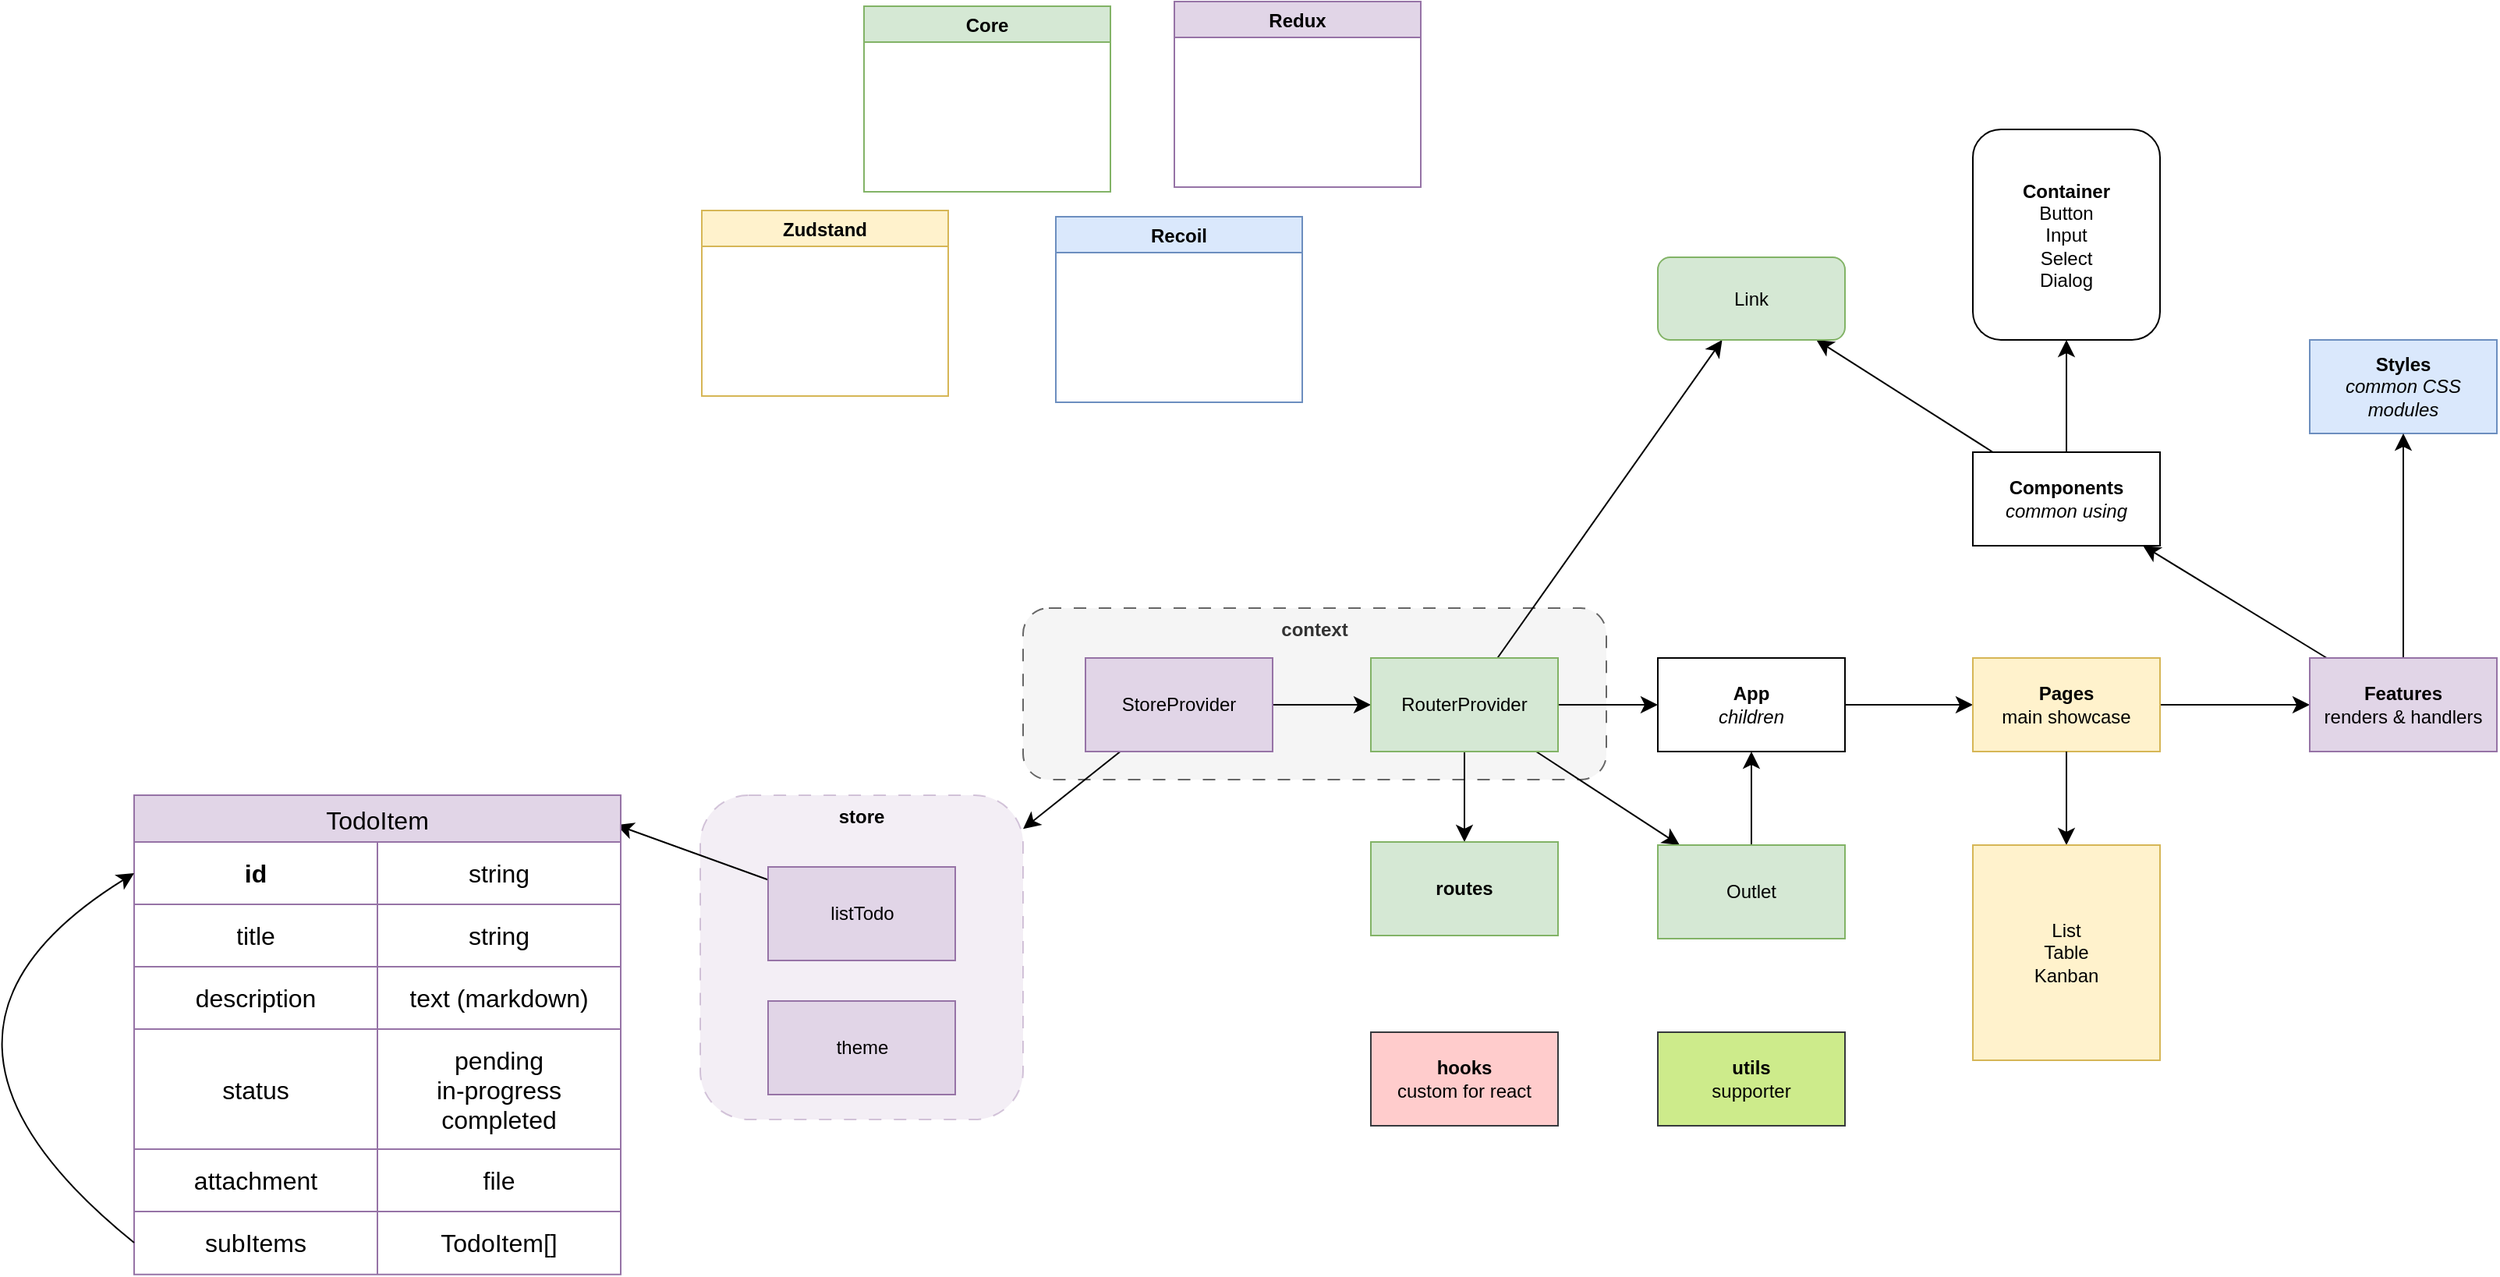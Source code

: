 <mxfile version="26.1.1" pages="2">
  <diagram id="2spP6fZre4tpmlTspzjA" name="To do list - React">
    <mxGraphModel dx="2709" dy="1238" grid="0" gridSize="10" guides="1" tooltips="1" connect="1" arrows="1" fold="1" page="0" pageScale="1" pageWidth="850" pageHeight="1100" math="0" shadow="0">
      <root>
        <mxCell id="0" />
        <mxCell id="1" parent="0" />
        <mxCell id="2zN6kfxq5V9tb6Kz_Sen-36" value="store" style="rounded=1;whiteSpace=wrap;html=1;verticalAlign=top;fontStyle=1;dashed=1;dashPattern=8 8;fillColor=#e1d5e7;strokeColor=#9673a6;opacity=40;" vertex="1" parent="1">
          <mxGeometry x="-472" y="348" width="207" height="208" as="geometry" />
        </mxCell>
        <mxCell id="2zN6kfxq5V9tb6Kz_Sen-35" value="context" style="rounded=1;whiteSpace=wrap;html=1;verticalAlign=top;fontStyle=1;dashed=1;dashPattern=8 8;fillColor=#f5f5f5;fontColor=#333333;strokeColor=#666666;" vertex="1" parent="1">
          <mxGeometry x="-265" y="228" width="374" height="110" as="geometry" />
        </mxCell>
        <mxCell id="2zN6kfxq5V9tb6Kz_Sen-3" value="Recoil" style="swimlane;fillColor=#dae8fc;strokeColor=#6c8ebf;" vertex="1" parent="1">
          <mxGeometry x="-244" y="-23" width="158" height="119" as="geometry" />
        </mxCell>
        <mxCell id="2zN6kfxq5V9tb6Kz_Sen-8" value="" style="edgeStyle=none;curved=1;rounded=0;orthogonalLoop=1;jettySize=auto;html=1;fontSize=12;startSize=8;endSize=8;" edge="1" parent="1" source="2zN6kfxq5V9tb6Kz_Sen-1" target="2zN6kfxq5V9tb6Kz_Sen-7">
          <mxGeometry relative="1" as="geometry" />
        </mxCell>
        <mxCell id="2zN6kfxq5V9tb6Kz_Sen-17" value="" style="edgeStyle=none;curved=1;rounded=0;orthogonalLoop=1;jettySize=auto;html=1;fontSize=12;startSize=8;endSize=8;" edge="1" parent="1" source="2zN6kfxq5V9tb6Kz_Sen-1" target="2zN6kfxq5V9tb6Kz_Sen-36">
          <mxGeometry relative="1" as="geometry" />
        </mxCell>
        <mxCell id="2zN6kfxq5V9tb6Kz_Sen-1" value="StoreProvider" style="rounded=0;whiteSpace=wrap;html=1;fillColor=#e1d5e7;strokeColor=#9673a6;" vertex="1" parent="1">
          <mxGeometry x="-225" y="260" width="120" height="60" as="geometry" />
        </mxCell>
        <mxCell id="2zN6kfxq5V9tb6Kz_Sen-4" value="Core" style="swimlane;fillColor=#d5e8d4;strokeColor=#82b366;" vertex="1" parent="1">
          <mxGeometry x="-367" y="-158" width="158" height="119" as="geometry" />
        </mxCell>
        <mxCell id="2zN6kfxq5V9tb6Kz_Sen-5" value="Redux" style="swimlane;fillColor=#e1d5e7;strokeColor=#9673a6;" vertex="1" parent="1">
          <mxGeometry x="-168" y="-161" width="158" height="119" as="geometry" />
        </mxCell>
        <mxCell id="2zN6kfxq5V9tb6Kz_Sen-6" value="Zudstand" style="swimlane;fillColor=#fff2cc;strokeColor=#d6b656;" vertex="1" parent="1">
          <mxGeometry x="-471" y="-27" width="158" height="119" as="geometry" />
        </mxCell>
        <mxCell id="2zN6kfxq5V9tb6Kz_Sen-10" value="" style="edgeStyle=none;curved=1;rounded=0;orthogonalLoop=1;jettySize=auto;html=1;fontSize=12;startSize=8;endSize=8;" edge="1" parent="1" source="2zN6kfxq5V9tb6Kz_Sen-7" target="2zN6kfxq5V9tb6Kz_Sen-9">
          <mxGeometry relative="1" as="geometry" />
        </mxCell>
        <mxCell id="2zN6kfxq5V9tb6Kz_Sen-12" value="" style="edgeStyle=none;curved=1;rounded=0;orthogonalLoop=1;jettySize=auto;html=1;fontSize=12;startSize=8;endSize=8;" edge="1" parent="1" source="2zN6kfxq5V9tb6Kz_Sen-7" target="2zN6kfxq5V9tb6Kz_Sen-11">
          <mxGeometry relative="1" as="geometry" />
        </mxCell>
        <mxCell id="2zN6kfxq5V9tb6Kz_Sen-13" style="edgeStyle=none;curved=1;rounded=0;orthogonalLoop=1;jettySize=auto;html=1;fontSize=12;startSize=8;endSize=8;" edge="1" parent="1" source="2zN6kfxq5V9tb6Kz_Sen-7" target="2zN6kfxq5V9tb6Kz_Sen-14">
          <mxGeometry relative="1" as="geometry">
            <mxPoint x="179" y="376" as="targetPoint" />
          </mxGeometry>
        </mxCell>
        <mxCell id="2zN6kfxq5V9tb6Kz_Sen-33" style="edgeStyle=none;curved=1;rounded=0;orthogonalLoop=1;jettySize=auto;html=1;fontSize=12;startSize=8;endSize=8;" edge="1" parent="1" source="2zN6kfxq5V9tb6Kz_Sen-7" target="2zN6kfxq5V9tb6Kz_Sen-32">
          <mxGeometry relative="1" as="geometry" />
        </mxCell>
        <mxCell id="2zN6kfxq5V9tb6Kz_Sen-7" value="RouterProvider" style="rounded=0;whiteSpace=wrap;html=1;fillColor=#d5e8d4;strokeColor=#82b366;" vertex="1" parent="1">
          <mxGeometry x="-42" y="260" width="120" height="60" as="geometry" />
        </mxCell>
        <mxCell id="2zN6kfxq5V9tb6Kz_Sen-20" style="edgeStyle=none;curved=1;rounded=0;orthogonalLoop=1;jettySize=auto;html=1;fontSize=12;startSize=8;endSize=8;" edge="1" parent="1" source="2zN6kfxq5V9tb6Kz_Sen-9" target="2zN6kfxq5V9tb6Kz_Sen-22">
          <mxGeometry relative="1" as="geometry">
            <mxPoint x="344" y="183" as="targetPoint" />
          </mxGeometry>
        </mxCell>
        <mxCell id="2zN6kfxq5V9tb6Kz_Sen-9" value="&lt;div&gt;&lt;b&gt;App&lt;/b&gt;&lt;/div&gt;&lt;i&gt;children&lt;/i&gt;" style="rounded=0;whiteSpace=wrap;html=1;" vertex="1" parent="1">
          <mxGeometry x="142" y="260" width="120" height="60" as="geometry" />
        </mxCell>
        <mxCell id="2zN6kfxq5V9tb6Kz_Sen-11" value="routes" style="rounded=0;whiteSpace=wrap;html=1;fillColor=#d5e8d4;strokeColor=#82b366;fontStyle=1" vertex="1" parent="1">
          <mxGeometry x="-42" y="378" width="120" height="60" as="geometry" />
        </mxCell>
        <mxCell id="2zN6kfxq5V9tb6Kz_Sen-15" style="edgeStyle=none;curved=1;rounded=0;orthogonalLoop=1;jettySize=auto;html=1;fontSize=12;startSize=8;endSize=8;" edge="1" parent="1" source="2zN6kfxq5V9tb6Kz_Sen-14" target="2zN6kfxq5V9tb6Kz_Sen-9">
          <mxGeometry relative="1" as="geometry" />
        </mxCell>
        <mxCell id="2zN6kfxq5V9tb6Kz_Sen-14" value="Outlet" style="whiteSpace=wrap;html=1;fillColor=#d5e8d4;strokeColor=#82b366;" vertex="1" parent="1">
          <mxGeometry x="142" y="380" width="120" height="60" as="geometry" />
        </mxCell>
        <mxCell id="2zN6kfxq5V9tb6Kz_Sen-41" value="" style="edgeStyle=none;curved=1;rounded=0;orthogonalLoop=1;jettySize=auto;html=1;fontSize=12;startSize=8;endSize=8;entryX=0.991;entryY=0.062;entryDx=0;entryDy=0;entryPerimeter=0;" edge="1" parent="1" source="2zN6kfxq5V9tb6Kz_Sen-16" target="2zN6kfxq5V9tb6Kz_Sen-43">
          <mxGeometry relative="1" as="geometry">
            <mxPoint x="-537.0" y="455.096" as="targetPoint" />
          </mxGeometry>
        </mxCell>
        <mxCell id="2zN6kfxq5V9tb6Kz_Sen-16" value="listTodo" style="rounded=0;whiteSpace=wrap;html=1;fillColor=#e1d5e7;strokeColor=#9673a6;" vertex="1" parent="1">
          <mxGeometry x="-428.5" y="394" width="120" height="60" as="geometry" />
        </mxCell>
        <mxCell id="2zN6kfxq5V9tb6Kz_Sen-19" value="&lt;div&gt;&lt;b&gt;Container&lt;/b&gt;&lt;br&gt;&lt;/div&gt;&lt;div&gt;Button&lt;/div&gt;&lt;div&gt;Input&lt;/div&gt;&lt;div&gt;Select&lt;/div&gt;&lt;div&gt;Dialog&lt;br&gt;&lt;/div&gt;" style="rounded=1;whiteSpace=wrap;html=1;" vertex="1" parent="1">
          <mxGeometry x="344" y="-79" width="120" height="135" as="geometry" />
        </mxCell>
        <mxCell id="2zN6kfxq5V9tb6Kz_Sen-30" style="edgeStyle=none;curved=1;rounded=0;orthogonalLoop=1;jettySize=auto;html=1;fontSize=12;startSize=8;endSize=8;" edge="1" parent="1" source="2zN6kfxq5V9tb6Kz_Sen-21" target="2zN6kfxq5V9tb6Kz_Sen-19">
          <mxGeometry relative="1" as="geometry" />
        </mxCell>
        <mxCell id="2zN6kfxq5V9tb6Kz_Sen-31" style="edgeStyle=none;curved=1;rounded=0;orthogonalLoop=1;jettySize=auto;html=1;fontSize=12;startSize=8;endSize=8;" edge="1" parent="1" source="2zN6kfxq5V9tb6Kz_Sen-21" target="2zN6kfxq5V9tb6Kz_Sen-32">
          <mxGeometry relative="1" as="geometry">
            <mxPoint x="291" y="61" as="targetPoint" />
          </mxGeometry>
        </mxCell>
        <mxCell id="2zN6kfxq5V9tb6Kz_Sen-21" value="&lt;div&gt;&lt;b&gt;Components&lt;/b&gt;&lt;/div&gt;&lt;div&gt;&lt;i&gt;common using&lt;/i&gt;&lt;br&gt;&lt;/div&gt;" style="rounded=0;whiteSpace=wrap;html=1;" vertex="1" parent="1">
          <mxGeometry x="344" y="128" width="120" height="60" as="geometry" />
        </mxCell>
        <mxCell id="2zN6kfxq5V9tb6Kz_Sen-26" style="edgeStyle=none;curved=1;rounded=0;orthogonalLoop=1;jettySize=auto;html=1;fontSize=12;startSize=8;endSize=8;" edge="1" parent="1" source="2zN6kfxq5V9tb6Kz_Sen-22" target="2zN6kfxq5V9tb6Kz_Sen-25">
          <mxGeometry relative="1" as="geometry" />
        </mxCell>
        <mxCell id="2zN6kfxq5V9tb6Kz_Sen-22" value="&lt;div&gt;&lt;b&gt;Pages&lt;/b&gt;&lt;/div&gt;&lt;div&gt;main showcase&lt;br&gt;&lt;/div&gt;" style="rounded=0;whiteSpace=wrap;html=1;fillColor=#fff2cc;strokeColor=#d6b656;" vertex="1" parent="1">
          <mxGeometry x="344" y="260" width="120" height="60" as="geometry" />
        </mxCell>
        <mxCell id="2zN6kfxq5V9tb6Kz_Sen-23" value="&lt;b&gt;Styles&lt;/b&gt;&lt;br&gt;&lt;i&gt;common CSS modules&lt;/i&gt;" style="rounded=0;whiteSpace=wrap;html=1;fillColor=#dae8fc;strokeColor=#6c8ebf;" vertex="1" parent="1">
          <mxGeometry x="560" y="56" width="120" height="60" as="geometry" />
        </mxCell>
        <mxCell id="2zN6kfxq5V9tb6Kz_Sen-27" style="edgeStyle=none;curved=1;rounded=0;orthogonalLoop=1;jettySize=auto;html=1;fontSize=12;startSize=8;endSize=8;" edge="1" parent="1" source="2zN6kfxq5V9tb6Kz_Sen-25" target="2zN6kfxq5V9tb6Kz_Sen-21">
          <mxGeometry relative="1" as="geometry" />
        </mxCell>
        <mxCell id="2zN6kfxq5V9tb6Kz_Sen-29" style="edgeStyle=none;curved=1;rounded=0;orthogonalLoop=1;jettySize=auto;html=1;fontSize=12;startSize=8;endSize=8;" edge="1" parent="1" source="2zN6kfxq5V9tb6Kz_Sen-25" target="2zN6kfxq5V9tb6Kz_Sen-23">
          <mxGeometry relative="1" as="geometry" />
        </mxCell>
        <mxCell id="2zN6kfxq5V9tb6Kz_Sen-39" value="" style="edgeStyle=none;curved=1;rounded=0;orthogonalLoop=1;jettySize=auto;html=1;fontSize=12;startSize=8;endSize=8;" edge="1" parent="1" source="2zN6kfxq5V9tb6Kz_Sen-22" target="2zN6kfxq5V9tb6Kz_Sen-38">
          <mxGeometry relative="1" as="geometry" />
        </mxCell>
        <mxCell id="2zN6kfxq5V9tb6Kz_Sen-25" value="&lt;div&gt;&lt;b&gt;Features&lt;/b&gt;&lt;/div&gt;&lt;div&gt;renders &amp;amp; handlers&lt;br&gt;&lt;/div&gt;" style="rounded=0;whiteSpace=wrap;html=1;fillColor=#e1d5e7;strokeColor=#9673a6;" vertex="1" parent="1">
          <mxGeometry x="560" y="260" width="120" height="60" as="geometry" />
        </mxCell>
        <mxCell id="2zN6kfxq5V9tb6Kz_Sen-32" value="Link" style="rounded=1;whiteSpace=wrap;html=1;fillColor=#d5e8d4;strokeColor=#82b366;" vertex="1" parent="1">
          <mxGeometry x="142" y="3" width="120" height="53" as="geometry" />
        </mxCell>
        <mxCell id="2zN6kfxq5V9tb6Kz_Sen-34" value="&lt;div&gt;&lt;b&gt;utils&lt;/b&gt;&lt;/div&gt;&lt;div&gt;supporter&lt;br&gt;&lt;/div&gt;" style="rounded=0;whiteSpace=wrap;html=1;fillColor=#cdeb8b;strokeColor=#36393d;" vertex="1" parent="1">
          <mxGeometry x="142" y="500" width="120" height="60" as="geometry" />
        </mxCell>
        <mxCell id="2zN6kfxq5V9tb6Kz_Sen-37" value="&lt;div&gt;&lt;b&gt;hooks&lt;/b&gt;&lt;/div&gt;&lt;div&gt;custom for react&lt;br&gt;&lt;/div&gt;" style="rounded=0;whiteSpace=wrap;html=1;fillColor=#ffcccc;strokeColor=#36393d;" vertex="1" parent="1">
          <mxGeometry x="-42" y="500" width="120" height="60" as="geometry" />
        </mxCell>
        <mxCell id="2zN6kfxq5V9tb6Kz_Sen-38" value="&lt;div&gt;List&lt;/div&gt;&lt;div&gt;Table&lt;/div&gt;&lt;div&gt;Kanban&lt;br&gt;&lt;/div&gt;" style="rounded=0;whiteSpace=wrap;html=1;fillColor=#fff2cc;strokeColor=#d6b656;" vertex="1" parent="1">
          <mxGeometry x="344" y="380" width="120" height="138" as="geometry" />
        </mxCell>
        <mxCell id="2zN6kfxq5V9tb6Kz_Sen-43" value="TodoItem" style="shape=table;startSize=30;container=1;collapsible=0;childLayout=tableLayout;strokeColor=#9673a6;fontSize=16;fillColor=#e1d5e7;" vertex="1" parent="1">
          <mxGeometry x="-835" y="348" width="312" height="307.421" as="geometry" />
        </mxCell>
        <mxCell id="2zN6kfxq5V9tb6Kz_Sen-44" value="" style="shape=tableRow;horizontal=0;startSize=0;swimlaneHead=0;swimlaneBody=0;strokeColor=inherit;top=0;left=0;bottom=0;right=0;collapsible=0;dropTarget=0;fillColor=none;points=[[0,0.5],[1,0.5]];portConstraint=eastwest;fontSize=16;" vertex="1" parent="2zN6kfxq5V9tb6Kz_Sen-43">
          <mxGeometry y="30" width="312" height="40" as="geometry" />
        </mxCell>
        <mxCell id="2zN6kfxq5V9tb6Kz_Sen-45" value="id" style="shape=partialRectangle;html=1;whiteSpace=wrap;connectable=0;strokeColor=inherit;overflow=hidden;fillColor=none;top=0;left=0;bottom=0;right=0;pointerEvents=1;fontSize=16;fontStyle=1" vertex="1" parent="2zN6kfxq5V9tb6Kz_Sen-44">
          <mxGeometry width="156" height="40" as="geometry">
            <mxRectangle width="156" height="40" as="alternateBounds" />
          </mxGeometry>
        </mxCell>
        <mxCell id="2zN6kfxq5V9tb6Kz_Sen-46" value="string" style="shape=partialRectangle;html=1;whiteSpace=wrap;connectable=0;strokeColor=inherit;overflow=hidden;fillColor=none;top=0;left=0;bottom=0;right=0;pointerEvents=1;fontSize=16;" vertex="1" parent="2zN6kfxq5V9tb6Kz_Sen-44">
          <mxGeometry x="156" width="156" height="40" as="geometry">
            <mxRectangle width="156" height="40" as="alternateBounds" />
          </mxGeometry>
        </mxCell>
        <mxCell id="2zN6kfxq5V9tb6Kz_Sen-48" value="" style="shape=tableRow;horizontal=0;startSize=0;swimlaneHead=0;swimlaneBody=0;strokeColor=inherit;top=0;left=0;bottom=0;right=0;collapsible=0;dropTarget=0;fillColor=none;points=[[0,0.5],[1,0.5]];portConstraint=eastwest;fontSize=16;" vertex="1" parent="2zN6kfxq5V9tb6Kz_Sen-43">
          <mxGeometry y="70" width="312" height="40" as="geometry" />
        </mxCell>
        <mxCell id="2zN6kfxq5V9tb6Kz_Sen-49" value="&lt;div&gt;title&lt;/div&gt;" style="shape=partialRectangle;html=1;whiteSpace=wrap;connectable=0;strokeColor=inherit;overflow=hidden;fillColor=none;top=0;left=0;bottom=0;right=0;pointerEvents=1;fontSize=16;" vertex="1" parent="2zN6kfxq5V9tb6Kz_Sen-48">
          <mxGeometry width="156" height="40" as="geometry">
            <mxRectangle width="156" height="40" as="alternateBounds" />
          </mxGeometry>
        </mxCell>
        <mxCell id="2zN6kfxq5V9tb6Kz_Sen-50" value="string" style="shape=partialRectangle;html=1;whiteSpace=wrap;connectable=0;strokeColor=inherit;overflow=hidden;fillColor=none;top=0;left=0;bottom=0;right=0;pointerEvents=1;fontSize=16;" vertex="1" parent="2zN6kfxq5V9tb6Kz_Sen-48">
          <mxGeometry x="156" width="156" height="40" as="geometry">
            <mxRectangle width="156" height="40" as="alternateBounds" />
          </mxGeometry>
        </mxCell>
        <mxCell id="2zN6kfxq5V9tb6Kz_Sen-52" value="" style="shape=tableRow;horizontal=0;startSize=0;swimlaneHead=0;swimlaneBody=0;strokeColor=inherit;top=0;left=0;bottom=0;right=0;collapsible=0;dropTarget=0;fillColor=none;points=[[0,0.5],[1,0.5]];portConstraint=eastwest;fontSize=16;" vertex="1" parent="2zN6kfxq5V9tb6Kz_Sen-43">
          <mxGeometry y="110" width="312" height="40" as="geometry" />
        </mxCell>
        <mxCell id="2zN6kfxq5V9tb6Kz_Sen-53" value="description" style="shape=partialRectangle;html=1;whiteSpace=wrap;connectable=0;strokeColor=inherit;overflow=hidden;fillColor=none;top=0;left=0;bottom=0;right=0;pointerEvents=1;fontSize=16;" vertex="1" parent="2zN6kfxq5V9tb6Kz_Sen-52">
          <mxGeometry width="156" height="40" as="geometry">
            <mxRectangle width="156" height="40" as="alternateBounds" />
          </mxGeometry>
        </mxCell>
        <mxCell id="2zN6kfxq5V9tb6Kz_Sen-54" value="text (markdown)" style="shape=partialRectangle;html=1;whiteSpace=wrap;connectable=0;strokeColor=inherit;overflow=hidden;fillColor=none;top=0;left=0;bottom=0;right=0;pointerEvents=1;fontSize=16;" vertex="1" parent="2zN6kfxq5V9tb6Kz_Sen-52">
          <mxGeometry x="156" width="156" height="40" as="geometry">
            <mxRectangle width="156" height="40" as="alternateBounds" />
          </mxGeometry>
        </mxCell>
        <mxCell id="2zN6kfxq5V9tb6Kz_Sen-65" style="shape=tableRow;horizontal=0;startSize=0;swimlaneHead=0;swimlaneBody=0;strokeColor=inherit;top=0;left=0;bottom=0;right=0;collapsible=0;dropTarget=0;fillColor=none;points=[[0,0.5],[1,0.5]];portConstraint=eastwest;fontSize=16;" vertex="1" parent="2zN6kfxq5V9tb6Kz_Sen-43">
          <mxGeometry y="150" width="312" height="77" as="geometry" />
        </mxCell>
        <mxCell id="2zN6kfxq5V9tb6Kz_Sen-66" value="status" style="shape=partialRectangle;html=1;whiteSpace=wrap;connectable=0;strokeColor=inherit;overflow=hidden;fillColor=none;top=0;left=0;bottom=0;right=0;pointerEvents=1;fontSize=16;" vertex="1" parent="2zN6kfxq5V9tb6Kz_Sen-65">
          <mxGeometry width="156" height="77" as="geometry">
            <mxRectangle width="156" height="77" as="alternateBounds" />
          </mxGeometry>
        </mxCell>
        <mxCell id="2zN6kfxq5V9tb6Kz_Sen-67" value="pending&lt;br&gt;&lt;div&gt;in-progress&lt;/div&gt;&lt;div&gt;completed&lt;br&gt;&lt;/div&gt;" style="shape=partialRectangle;html=1;whiteSpace=wrap;connectable=0;strokeColor=inherit;overflow=hidden;fillColor=none;top=0;left=0;bottom=0;right=0;pointerEvents=1;fontSize=16;" vertex="1" parent="2zN6kfxq5V9tb6Kz_Sen-65">
          <mxGeometry x="156" width="156" height="77" as="geometry">
            <mxRectangle width="156" height="77" as="alternateBounds" />
          </mxGeometry>
        </mxCell>
        <mxCell id="2zN6kfxq5V9tb6Kz_Sen-62" style="shape=tableRow;horizontal=0;startSize=0;swimlaneHead=0;swimlaneBody=0;strokeColor=inherit;top=0;left=0;bottom=0;right=0;collapsible=0;dropTarget=0;fillColor=none;points=[[0,0.5],[1,0.5]];portConstraint=eastwest;fontSize=16;" vertex="1" parent="2zN6kfxq5V9tb6Kz_Sen-43">
          <mxGeometry y="227" width="312" height="40" as="geometry" />
        </mxCell>
        <mxCell id="2zN6kfxq5V9tb6Kz_Sen-63" value="attachment" style="shape=partialRectangle;html=1;whiteSpace=wrap;connectable=0;strokeColor=inherit;overflow=hidden;fillColor=none;top=0;left=0;bottom=0;right=0;pointerEvents=1;fontSize=16;" vertex="1" parent="2zN6kfxq5V9tb6Kz_Sen-62">
          <mxGeometry width="156" height="40" as="geometry">
            <mxRectangle width="156" height="40" as="alternateBounds" />
          </mxGeometry>
        </mxCell>
        <mxCell id="2zN6kfxq5V9tb6Kz_Sen-64" value="file" style="shape=partialRectangle;html=1;whiteSpace=wrap;connectable=0;strokeColor=inherit;overflow=hidden;fillColor=none;top=0;left=0;bottom=0;right=0;pointerEvents=1;fontSize=16;" vertex="1" parent="2zN6kfxq5V9tb6Kz_Sen-62">
          <mxGeometry x="156" width="156" height="40" as="geometry">
            <mxRectangle width="156" height="40" as="alternateBounds" />
          </mxGeometry>
        </mxCell>
        <mxCell id="2zN6kfxq5V9tb6Kz_Sen-59" style="shape=tableRow;horizontal=0;startSize=0;swimlaneHead=0;swimlaneBody=0;strokeColor=inherit;top=0;left=0;bottom=0;right=0;collapsible=0;dropTarget=0;fillColor=none;points=[[0,0.5],[1,0.5]];portConstraint=eastwest;fontSize=16;" vertex="1" parent="2zN6kfxq5V9tb6Kz_Sen-43">
          <mxGeometry y="267" width="312" height="40" as="geometry" />
        </mxCell>
        <mxCell id="2zN6kfxq5V9tb6Kz_Sen-60" value="subItems" style="shape=partialRectangle;html=1;whiteSpace=wrap;connectable=0;strokeColor=inherit;overflow=hidden;fillColor=none;top=0;left=0;bottom=0;right=0;pointerEvents=1;fontSize=16;" vertex="1" parent="2zN6kfxq5V9tb6Kz_Sen-59">
          <mxGeometry width="156" height="40" as="geometry">
            <mxRectangle width="156" height="40" as="alternateBounds" />
          </mxGeometry>
        </mxCell>
        <mxCell id="2zN6kfxq5V9tb6Kz_Sen-61" value="TodoItem[]" style="shape=partialRectangle;html=1;whiteSpace=wrap;connectable=0;strokeColor=inherit;overflow=hidden;fillColor=none;top=0;left=0;bottom=0;right=0;pointerEvents=1;fontSize=16;" vertex="1" parent="2zN6kfxq5V9tb6Kz_Sen-59">
          <mxGeometry x="156" width="156" height="40" as="geometry">
            <mxRectangle width="156" height="40" as="alternateBounds" />
          </mxGeometry>
        </mxCell>
        <mxCell id="2zN6kfxq5V9tb6Kz_Sen-69" style="edgeStyle=none;curved=1;rounded=0;orthogonalLoop=1;jettySize=auto;html=1;fontSize=12;startSize=8;endSize=8;entryX=0;entryY=0.5;entryDx=0;entryDy=0;exitX=0;exitY=0.5;exitDx=0;exitDy=0;" edge="1" parent="2zN6kfxq5V9tb6Kz_Sen-43" source="2zN6kfxq5V9tb6Kz_Sen-59" target="2zN6kfxq5V9tb6Kz_Sen-44">
          <mxGeometry relative="1" as="geometry">
            <Array as="points">
              <mxPoint x="-166" y="153" />
            </Array>
          </mxGeometry>
        </mxCell>
        <mxCell id="2zN6kfxq5V9tb6Kz_Sen-70" value="theme" style="rounded=0;whiteSpace=wrap;html=1;fillColor=#e1d5e7;strokeColor=#9673a6;" vertex="1" parent="1">
          <mxGeometry x="-428.5" y="480" width="120" height="60" as="geometry" />
        </mxCell>
      </root>
    </mxGraphModel>
  </diagram>
  <diagram id="-CaTIa43keVawWyELxzH" name="React">
    <mxGraphModel dx="1834" dy="788" grid="1" gridSize="10" guides="1" tooltips="1" connect="1" arrows="1" fold="1" page="0" pageScale="1" pageWidth="850" pageHeight="1100" math="0" shadow="0">
      <root>
        <mxCell id="0" />
        <mxCell id="1" parent="0" />
        <mxCell id="Vz7hreGm2EXq-krEVbVl-22" value="Vertical Container" style="swimlane;whiteSpace=wrap;html=1;" vertex="1" parent="1">
          <mxGeometry x="-320" y="80" width="400" height="270" as="geometry">
            <mxRectangle x="-320" y="80" width="140" height="30" as="alternateBounds" />
          </mxGeometry>
        </mxCell>
        <mxCell id="Vz7hreGm2EXq-krEVbVl-64" value="List" style="swimlane;fontStyle=0;childLayout=stackLayout;horizontal=1;startSize=30;horizontalStack=0;resizeParent=1;resizeParentMax=0;resizeLast=0;collapsible=1;marginBottom=0;whiteSpace=wrap;html=1;" vertex="1" parent="Vz7hreGm2EXq-krEVbVl-22">
          <mxGeometry x="70" y="90" width="140" height="120" as="geometry">
            <mxRectangle x="-290" y="-70" width="60" height="30" as="alternateBounds" />
          </mxGeometry>
        </mxCell>
        <mxCell id="Vz7hreGm2EXq-krEVbVl-65" value="Item 1" style="text;strokeColor=none;fillColor=none;align=left;verticalAlign=middle;spacingLeft=4;spacingRight=4;overflow=hidden;points=[[0,0.5],[1,0.5]];portConstraint=eastwest;rotatable=0;whiteSpace=wrap;html=1;" vertex="1" parent="Vz7hreGm2EXq-krEVbVl-64">
          <mxGeometry y="30" width="140" height="30" as="geometry" />
        </mxCell>
        <mxCell id="Vz7hreGm2EXq-krEVbVl-66" value="Item 2" style="text;strokeColor=none;fillColor=none;align=left;verticalAlign=middle;spacingLeft=4;spacingRight=4;overflow=hidden;points=[[0,0.5],[1,0.5]];portConstraint=eastwest;rotatable=0;whiteSpace=wrap;html=1;" vertex="1" parent="Vz7hreGm2EXq-krEVbVl-64">
          <mxGeometry y="60" width="140" height="30" as="geometry" />
        </mxCell>
        <mxCell id="Vz7hreGm2EXq-krEVbVl-67" value="Item 3" style="text;strokeColor=none;fillColor=none;align=left;verticalAlign=middle;spacingLeft=4;spacingRight=4;overflow=hidden;points=[[0,0.5],[1,0.5]];portConstraint=eastwest;rotatable=0;whiteSpace=wrap;html=1;" vertex="1" parent="Vz7hreGm2EXq-krEVbVl-64">
          <mxGeometry y="90" width="140" height="30" as="geometry" />
        </mxCell>
      </root>
    </mxGraphModel>
  </diagram>
</mxfile>
